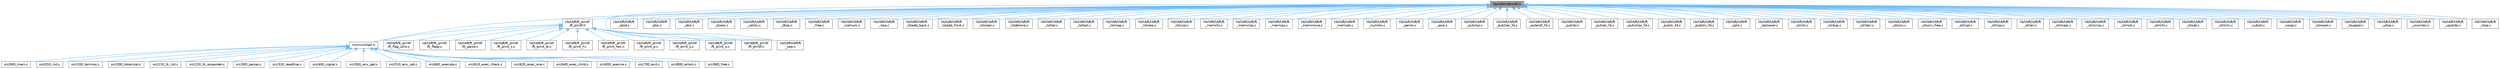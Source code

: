 digraph "lib/libft/libft/libft.h"
{
 // LATEX_PDF_SIZE
  bgcolor="transparent";
  edge [fontname=Helvetica,fontsize=10,labelfontname=Helvetica,labelfontsize=10];
  node [fontname=Helvetica,fontsize=10,shape=box,height=0.2,width=0.4];
  Node1 [id="Node000001",label="lib/libft/libft/libft.h",height=0.2,width=0.4,color="gray40", fillcolor="grey60", style="filled", fontcolor="black",tooltip=" "];
  Node1 -> Node2 [id="edge1_Node000001_Node000002",dir="back",color="steelblue1",style="solid",tooltip=" "];
  Node2 [id="Node000002",label="inc/minishell.h",height=0.2,width=0.4,color="grey40", fillcolor="white", style="filled",URL="$minishell_8h.html",tooltip=" "];
  Node2 -> Node3 [id="edge2_Node000002_Node000003",dir="back",color="steelblue1",style="solid",tooltip=" "];
  Node3 [id="Node000003",label="src/000_main.c",height=0.2,width=0.4,color="grey40", fillcolor="white", style="filled",URL="$000__main_8c.html",tooltip=" "];
  Node2 -> Node4 [id="edge3_Node000002_Node000004",dir="back",color="steelblue1",style="solid",tooltip=" "];
  Node4 [id="Node000004",label="src/010_init.c",height=0.2,width=0.4,color="grey40", fillcolor="white", style="filled",URL="$010__init_8c.html",tooltip=" "];
  Node2 -> Node5 [id="edge4_Node000002_Node000005",dir="back",color="steelblue1",style="solid",tooltip=" "];
  Node5 [id="Node000005",label="src/100_termios.c",height=0.2,width=0.4,color="grey40", fillcolor="white", style="filled",URL="$100__termios_8c.html",tooltip=" "];
  Node2 -> Node6 [id="edge5_Node000002_Node000006",dir="back",color="steelblue1",style="solid",tooltip=" "];
  Node6 [id="Node000006",label="src/200_tokenizer.c",height=0.2,width=0.4,color="grey40", fillcolor="white", style="filled",URL="$200__tokenizer_8c.html",tooltip=" "];
  Node2 -> Node7 [id="edge6_Node000002_Node000007",dir="back",color="steelblue1",style="solid",tooltip=" "];
  Node7 [id="Node000007",label="src/210_tk_list.c",height=0.2,width=0.4,color="grey40", fillcolor="white", style="filled",URL="$210__tk__list_8c.html",tooltip=" "];
  Node2 -> Node8 [id="edge7_Node000002_Node000008",dir="back",color="steelblue1",style="solid",tooltip=" "];
  Node8 [id="Node000008",label="src/220_tk_expander.c",height=0.2,width=0.4,color="grey40", fillcolor="white", style="filled",URL="$220__tk__expander_8c.html",tooltip=" "];
  Node2 -> Node9 [id="edge8_Node000002_Node000009",dir="back",color="steelblue1",style="solid",tooltip=" "];
  Node9 [id="Node000009",label="src/300_parser.c",height=0.2,width=0.4,color="grey40", fillcolor="white", style="filled",URL="$300__parser_8c.html",tooltip=" "];
  Node2 -> Node10 [id="edge9_Node000002_Node000010",dir="back",color="steelblue1",style="solid",tooltip=" "];
  Node10 [id="Node000010",label="src/310_readline.c",height=0.2,width=0.4,color="grey40", fillcolor="white", style="filled",URL="$310__readline_8c.html",tooltip=" "];
  Node2 -> Node11 [id="edge10_Node000002_Node000011",dir="back",color="steelblue1",style="solid",tooltip=" "];
  Node11 [id="Node000011",label="src/400_signal.c",height=0.2,width=0.4,color="grey40", fillcolor="white", style="filled",URL="$400__signal_8c.html",tooltip=" "];
  Node2 -> Node12 [id="edge11_Node000002_Node000012",dir="back",color="steelblue1",style="solid",tooltip=" "];
  Node12 [id="Node000012",label="src/500_env_get.c",height=0.2,width=0.4,color="grey40", fillcolor="white", style="filled",URL="$500__env__get_8c.html",tooltip=" "];
  Node2 -> Node13 [id="edge12_Node000002_Node000013",dir="back",color="steelblue1",style="solid",tooltip=" "];
  Node13 [id="Node000013",label="src/510_env_set.c",height=0.2,width=0.4,color="grey40", fillcolor="white", style="filled",URL="$510__env__set_8c.html",tooltip=" "];
  Node2 -> Node14 [id="edge13_Node000002_Node000014",dir="back",color="steelblue1",style="solid",tooltip=" "];
  Node14 [id="Node000014",label="src/600_execute.c",height=0.2,width=0.4,color="grey40", fillcolor="white", style="filled",URL="$600__execute_8c.html",tooltip=" "];
  Node2 -> Node15 [id="edge14_Node000002_Node000015",dir="back",color="steelblue1",style="solid",tooltip=" "];
  Node15 [id="Node000015",label="src/610_exec_check.c",height=0.2,width=0.4,color="grey40", fillcolor="white", style="filled",URL="$610__exec__check_8c.html",tooltip=" "];
  Node2 -> Node16 [id="edge15_Node000002_Node000016",dir="back",color="steelblue1",style="solid",tooltip=" "];
  Node16 [id="Node000016",label="src/620_exec_one.c",height=0.2,width=0.4,color="grey40", fillcolor="white", style="filled",URL="$620__exec__one_8c.html",tooltip=" "];
  Node2 -> Node17 [id="edge16_Node000002_Node000017",dir="back",color="steelblue1",style="solid",tooltip=" "];
  Node17 [id="Node000017",label="src/640_exec_child.c",height=0.2,width=0.4,color="grey40", fillcolor="white", style="filled",URL="$640__exec__child_8c.html",tooltip=" "];
  Node2 -> Node18 [id="edge17_Node000002_Node000018",dir="back",color="steelblue1",style="solid",tooltip=" "];
  Node18 [id="Node000018",label="src/650_execve.c",height=0.2,width=0.4,color="grey40", fillcolor="white", style="filled",URL="$650__execve_8c.html",tooltip=" "];
  Node2 -> Node19 [id="edge18_Node000002_Node000019",dir="back",color="steelblue1",style="solid",tooltip=" "];
  Node19 [id="Node000019",label="src/700_exit.c",height=0.2,width=0.4,color="grey40", fillcolor="white", style="filled",URL="$700__exit_8c.html",tooltip=" "];
  Node2 -> Node20 [id="edge19_Node000002_Node000020",dir="back",color="steelblue1",style="solid",tooltip=" "];
  Node20 [id="Node000020",label="src/800_errors.c",height=0.2,width=0.4,color="grey40", fillcolor="white", style="filled",URL="$800__errors_8c.html",tooltip="static void ft_kill(t_shell *sh, int sig);"];
  Node2 -> Node21 [id="edge20_Node000002_Node000021",dir="back",color="steelblue1",style="solid",tooltip=" "];
  Node21 [id="Node000021",label="src/900_free.c",height=0.2,width=0.4,color="grey40", fillcolor="white", style="filled",URL="$900__free_8c.html",tooltip=" "];
  Node1 -> Node22 [id="edge21_Node000001_Node000022",dir="back",color="steelblue1",style="solid",tooltip=" "];
  Node22 [id="Node000022",label="lib/libft/ft_printf\l/ft_printf.h",height=0.2,width=0.4,color="grey40", fillcolor="white", style="filled",URL="$ft__printf_8h.html",tooltip=" "];
  Node22 -> Node2 [id="edge22_Node000022_Node000002",dir="back",color="steelblue1",style="solid",tooltip=" "];
  Node22 -> Node23 [id="edge23_Node000022_Node000023",dir="back",color="steelblue1",style="solid",tooltip=" "];
  Node23 [id="Node000023",label="lib/libft/ft_printf\l/ft_flag_utils.c",height=0.2,width=0.4,color="grey40", fillcolor="white", style="filled",URL="$ft__flag__utils_8c.html",tooltip=" "];
  Node22 -> Node24 [id="edge24_Node000022_Node000024",dir="back",color="steelblue1",style="solid",tooltip=" "];
  Node24 [id="Node000024",label="lib/libft/ft_printf\l/ft_flags.c",height=0.2,width=0.4,color="grey40", fillcolor="white", style="filled",URL="$ft__flags_8c.html",tooltip=" "];
  Node22 -> Node25 [id="edge25_Node000022_Node000025",dir="back",color="steelblue1",style="solid",tooltip=" "];
  Node25 [id="Node000025",label="lib/libft/ft_printf\l/ft_parse.c",height=0.2,width=0.4,color="grey40", fillcolor="white", style="filled",URL="$ft__parse_8c.html",tooltip=" "];
  Node22 -> Node26 [id="edge26_Node000022_Node000026",dir="back",color="steelblue1",style="solid",tooltip=" "];
  Node26 [id="Node000026",label="lib/libft/ft_printf\l/ft_print_c.c",height=0.2,width=0.4,color="grey40", fillcolor="white", style="filled",URL="$ft__print__c_8c.html",tooltip=" "];
  Node22 -> Node27 [id="edge27_Node000022_Node000027",dir="back",color="steelblue1",style="solid",tooltip=" "];
  Node27 [id="Node000027",label="lib/libft/ft_printf\l/ft_print_di.c",height=0.2,width=0.4,color="grey40", fillcolor="white", style="filled",URL="$ft__print__di_8c.html",tooltip=" "];
  Node22 -> Node28 [id="edge28_Node000022_Node000028",dir="back",color="steelblue1",style="solid",tooltip=" "];
  Node28 [id="Node000028",label="lib/libft/ft_printf\l/ft_print_f.c",height=0.2,width=0.4,color="grey40", fillcolor="white", style="filled",URL="$ft__print__f_8c.html",tooltip=" "];
  Node22 -> Node29 [id="edge29_Node000022_Node000029",dir="back",color="steelblue1",style="solid",tooltip=" "];
  Node29 [id="Node000029",label="lib/libft/ft_printf\l/ft_print_hex.c",height=0.2,width=0.4,color="grey40", fillcolor="white", style="filled",URL="$ft__print__hex_8c.html",tooltip=" "];
  Node22 -> Node30 [id="edge30_Node000022_Node000030",dir="back",color="steelblue1",style="solid",tooltip=" "];
  Node30 [id="Node000030",label="lib/libft/ft_printf\l/ft_print_p.c",height=0.2,width=0.4,color="grey40", fillcolor="white", style="filled",URL="$ft__print__p_8c.html",tooltip=" "];
  Node22 -> Node31 [id="edge31_Node000022_Node000031",dir="back",color="steelblue1",style="solid",tooltip=" "];
  Node31 [id="Node000031",label="lib/libft/ft_printf\l/ft_print_s.c",height=0.2,width=0.4,color="grey40", fillcolor="white", style="filled",URL="$ft__print__s_8c.html",tooltip=" "];
  Node22 -> Node32 [id="edge32_Node000022_Node000032",dir="back",color="steelblue1",style="solid",tooltip=" "];
  Node32 [id="Node000032",label="lib/libft/ft_printf\l/ft_print_u.c",height=0.2,width=0.4,color="grey40", fillcolor="white", style="filled",URL="$ft__print__u_8c.html",tooltip=" "];
  Node22 -> Node33 [id="edge33_Node000022_Node000033",dir="back",color="steelblue1",style="solid",tooltip=" "];
  Node33 [id="Node000033",label="lib/libft/ft_printf\l/ft_printf.c",height=0.2,width=0.4,color="grey40", fillcolor="white", style="filled",URL="$ft__printf_8c.html",tooltip=" "];
  Node22 -> Node34 [id="edge34_Node000022_Node000034",dir="back",color="steelblue1",style="solid",tooltip=" "];
  Node34 [id="Node000034",label="lib/libft/libft/ft\l_sep.c",height=0.2,width=0.4,color="grey40", fillcolor="white", style="filled",URL="$ft__sep_8c.html",tooltip=" "];
  Node1 -> Node35 [id="edge35_Node000001_Node000035",dir="back",color="steelblue1",style="solid",tooltip=" "];
  Node35 [id="Node000035",label="lib/libft/libft/ft\l_atod.c",height=0.2,width=0.4,color="grey40", fillcolor="white", style="filled",URL="$ft__atod_8c.html",tooltip=" "];
  Node1 -> Node36 [id="edge36_Node000001_Node000036",dir="back",color="steelblue1",style="solid",tooltip=" "];
  Node36 [id="Node000036",label="lib/libft/libft/ft\l_atoi.c",height=0.2,width=0.4,color="grey40", fillcolor="white", style="filled",URL="$ft__atoi_8c.html",tooltip=" "];
  Node1 -> Node37 [id="edge37_Node000001_Node000037",dir="back",color="steelblue1",style="solid",tooltip=" "];
  Node37 [id="Node000037",label="lib/libft/libft/ft\l_atol.c",height=0.2,width=0.4,color="grey40", fillcolor="white", style="filled",URL="$ft__atol_8c.html",tooltip=" "];
  Node1 -> Node38 [id="edge38_Node000001_Node000038",dir="back",color="steelblue1",style="solid",tooltip=" "];
  Node38 [id="Node000038",label="lib/libft/libft/ft\l_bzero.c",height=0.2,width=0.4,color="grey40", fillcolor="white", style="filled",URL="$ft__bzero_8c.html",tooltip=" "];
  Node1 -> Node39 [id="edge39_Node000001_Node000039",dir="back",color="steelblue1",style="solid",tooltip=" "];
  Node39 [id="Node000039",label="lib/libft/libft/ft\l_calloc.c",height=0.2,width=0.4,color="grey40", fillcolor="white", style="filled",URL="$ft__calloc_8c.html",tooltip=" "];
  Node1 -> Node40 [id="edge40_Node000001_Node000040",dir="back",color="steelblue1",style="solid",tooltip=" "];
  Node40 [id="Node000040",label="lib/libft/libft/ft\l_dtoa.c",height=0.2,width=0.4,color="grey40", fillcolor="white", style="filled",URL="$ft__dtoa_8c.html",tooltip=" "];
  Node1 -> Node41 [id="edge41_Node000001_Node000041",dir="back",color="steelblue1",style="solid",tooltip=" "];
  Node41 [id="Node000041",label="lib/libft/libft/ft\l_free.c",height=0.2,width=0.4,color="grey40", fillcolor="white", style="filled",URL="$ft__free_8c.html",tooltip=" "];
  Node1 -> Node42 [id="edge42_Node000001_Node000042",dir="back",color="steelblue1",style="solid",tooltip=" "];
  Node42 [id="Node000042",label="lib/libft/libft/ft\l_isalnum.c",height=0.2,width=0.4,color="grey40", fillcolor="white", style="filled",URL="$ft__isalnum_8c.html",tooltip=" "];
  Node1 -> Node43 [id="edge43_Node000001_Node000043",dir="back",color="steelblue1",style="solid",tooltip=" "];
  Node43 [id="Node000043",label="lib/libft/libft/ft\l_itoa.c",height=0.2,width=0.4,color="grey40", fillcolor="white", style="filled",URL="$ft__itoa_8c.html",tooltip=" "];
  Node1 -> Node44 [id="edge44_Node000001_Node000044",dir="back",color="steelblue1",style="solid",tooltip=" "];
  Node44 [id="Node000044",label="lib/libft/libft/ft\l_lstadd_back.c",height=0.2,width=0.4,color="grey40", fillcolor="white", style="filled",URL="$ft__lstadd__back_8c.html",tooltip=" "];
  Node1 -> Node45 [id="edge45_Node000001_Node000045",dir="back",color="steelblue1",style="solid",tooltip=" "];
  Node45 [id="Node000045",label="lib/libft/libft/ft\l_lstadd_front.c",height=0.2,width=0.4,color="grey40", fillcolor="white", style="filled",URL="$ft__lstadd__front_8c.html",tooltip=" "];
  Node1 -> Node46 [id="edge46_Node000001_Node000046",dir="back",color="steelblue1",style="solid",tooltip=" "];
  Node46 [id="Node000046",label="lib/libft/libft/ft\l_lstclear.c",height=0.2,width=0.4,color="grey40", fillcolor="white", style="filled",URL="$ft__lstclear_8c.html",tooltip=" "];
  Node1 -> Node47 [id="edge47_Node000001_Node000047",dir="back",color="steelblue1",style="solid",tooltip=" "];
  Node47 [id="Node000047",label="lib/libft/libft/ft\l_lstdelone.c",height=0.2,width=0.4,color="grey40", fillcolor="white", style="filled",URL="$ft__lstdelone_8c.html",tooltip=" "];
  Node1 -> Node48 [id="edge48_Node000001_Node000048",dir="back",color="steelblue1",style="solid",tooltip=" "];
  Node48 [id="Node000048",label="lib/libft/libft/ft\l_lstiter.c",height=0.2,width=0.4,color="grey40", fillcolor="white", style="filled",URL="$ft__lstiter_8c.html",tooltip=" "];
  Node1 -> Node49 [id="edge49_Node000001_Node000049",dir="back",color="steelblue1",style="solid",tooltip=" "];
  Node49 [id="Node000049",label="lib/libft/libft/ft\l_lstlast.c",height=0.2,width=0.4,color="grey40", fillcolor="white", style="filled",URL="$ft__lstlast_8c.html",tooltip=" "];
  Node1 -> Node50 [id="edge50_Node000001_Node000050",dir="back",color="steelblue1",style="solid",tooltip=" "];
  Node50 [id="Node000050",label="lib/libft/libft/ft\l_lstmap.c",height=0.2,width=0.4,color="grey40", fillcolor="white", style="filled",URL="$ft__lstmap_8c.html",tooltip=" "];
  Node1 -> Node51 [id="edge51_Node000001_Node000051",dir="back",color="steelblue1",style="solid",tooltip=" "];
  Node51 [id="Node000051",label="lib/libft/libft/ft\l_lstnew.c",height=0.2,width=0.4,color="grey40", fillcolor="white", style="filled",URL="$ft__lstnew_8c.html",tooltip=" "];
  Node1 -> Node52 [id="edge52_Node000001_Node000052",dir="back",color="steelblue1",style="solid",tooltip=" "];
  Node52 [id="Node000052",label="lib/libft/libft/ft\l_lstsize.c",height=0.2,width=0.4,color="grey40", fillcolor="white", style="filled",URL="$ft__lstsize_8c.html",tooltip=" "];
  Node1 -> Node53 [id="edge53_Node000001_Node000053",dir="back",color="steelblue1",style="solid",tooltip=" "];
  Node53 [id="Node000053",label="lib/libft/libft/ft\l_memchr.c",height=0.2,width=0.4,color="grey40", fillcolor="white", style="filled",URL="$ft__memchr_8c.html",tooltip=" "];
  Node1 -> Node54 [id="edge54_Node000001_Node000054",dir="back",color="steelblue1",style="solid",tooltip=" "];
  Node54 [id="Node000054",label="lib/libft/libft/ft\l_memcmp.c",height=0.2,width=0.4,color="grey40", fillcolor="white", style="filled",URL="$ft__memcmp_8c.html",tooltip=" "];
  Node1 -> Node55 [id="edge55_Node000001_Node000055",dir="back",color="steelblue1",style="solid",tooltip=" "];
  Node55 [id="Node000055",label="lib/libft/libft/ft\l_memcpy.c",height=0.2,width=0.4,color="grey40", fillcolor="white", style="filled",URL="$ft__memcpy_8c.html",tooltip=" "];
  Node1 -> Node56 [id="edge56_Node000001_Node000056",dir="back",color="steelblue1",style="solid",tooltip=" "];
  Node56 [id="Node000056",label="lib/libft/libft/ft\l_memmove.c",height=0.2,width=0.4,color="grey40", fillcolor="white", style="filled",URL="$ft__memmove_8c.html",tooltip=" "];
  Node1 -> Node57 [id="edge57_Node000001_Node000057",dir="back",color="steelblue1",style="solid",tooltip=" "];
  Node57 [id="Node000057",label="lib/libft/libft/ft\l_memset.c",height=0.2,width=0.4,color="grey40", fillcolor="white", style="filled",URL="$ft__memset_8c.html",tooltip=" "];
  Node1 -> Node58 [id="edge58_Node000001_Node000058",dir="back",color="steelblue1",style="solid",tooltip=" "];
  Node58 [id="Node000058",label="lib/libft/libft/ft\l_numlen.c",height=0.2,width=0.4,color="grey40", fillcolor="white", style="filled",URL="$ft__numlen_8c.html",tooltip=" "];
  Node1 -> Node59 [id="edge59_Node000001_Node000059",dir="back",color="steelblue1",style="solid",tooltip=" "];
  Node59 [id="Node000059",label="lib/libft/libft/ft\l_perror.c",height=0.2,width=0.4,color="grey40", fillcolor="white", style="filled",URL="$ft__perror_8c.html",tooltip=" "];
  Node1 -> Node60 [id="edge60_Node000001_Node000060",dir="back",color="steelblue1",style="solid",tooltip=" "];
  Node60 [id="Node000060",label="lib/libft/libft/ft\l_pow.c",height=0.2,width=0.4,color="grey40", fillcolor="white", style="filled",URL="$ft__pow_8c.html",tooltip=" "];
  Node1 -> Node61 [id="edge61_Node000001_Node000061",dir="back",color="steelblue1",style="solid",tooltip=" "];
  Node61 [id="Node000061",label="lib/libft/libft/ft\l_putchar.c",height=0.2,width=0.4,color="grey40", fillcolor="white", style="filled",URL="$ft__putchar_8c.html",tooltip=" "];
  Node1 -> Node62 [id="edge62_Node000001_Node000062",dir="back",color="steelblue1",style="solid",tooltip=" "];
  Node62 [id="Node000062",label="lib/libft/libft/ft\l_putchar_fd.c",height=0.2,width=0.4,color="grey40", fillcolor="white", style="filled",URL="$ft__putchar__fd_8c.html",tooltip=" "];
  Node1 -> Node63 [id="edge63_Node000001_Node000063",dir="back",color="steelblue1",style="solid",tooltip=" "];
  Node63 [id="Node000063",label="lib/libft/libft/ft\l_putendl_fd.c",height=0.2,width=0.4,color="grey40", fillcolor="white", style="filled",URL="$ft__putendl__fd_8c.html",tooltip=" "];
  Node1 -> Node64 [id="edge64_Node000001_Node000064",dir="back",color="steelblue1",style="solid",tooltip=" "];
  Node64 [id="Node000064",label="lib/libft/libft/ft\l_putnbr.c",height=0.2,width=0.4,color="grey40", fillcolor="white", style="filled",URL="$ft__putnbr_8c.html",tooltip=" "];
  Node1 -> Node65 [id="edge65_Node000001_Node000065",dir="back",color="steelblue1",style="solid",tooltip=" "];
  Node65 [id="Node000065",label="lib/libft/libft/ft\l_putnbr_fd.c",height=0.2,width=0.4,color="grey40", fillcolor="white", style="filled",URL="$ft__putnbr__fd_8c.html",tooltip=" "];
  Node1 -> Node66 [id="edge66_Node000001_Node000066",dir="back",color="steelblue1",style="solid",tooltip=" "];
  Node66 [id="Node000066",label="lib/libft/libft/ft\l_putnchar_fd.c",height=0.2,width=0.4,color="grey40", fillcolor="white", style="filled",URL="$ft__putnchar__fd_8c.html",tooltip=" "];
  Node1 -> Node67 [id="edge67_Node000001_Node000067",dir="back",color="steelblue1",style="solid",tooltip=" "];
  Node67 [id="Node000067",label="lib/libft/libft/ft\l_putstr_fd.c",height=0.2,width=0.4,color="grey40", fillcolor="white", style="filled",URL="$ft__putstr__fd_8c.html",tooltip=" "];
  Node1 -> Node68 [id="edge68_Node000001_Node000068",dir="back",color="steelblue1",style="solid",tooltip=" "];
  Node68 [id="Node000068",label="lib/libft/libft/ft\l_putstrn_fd.c",height=0.2,width=0.4,color="grey40", fillcolor="white", style="filled",URL="$ft__putstrn__fd_8c.html",tooltip=" "];
  Node1 -> Node34 [id="edge69_Node000001_Node000034",dir="back",color="steelblue1",style="solid",tooltip=" "];
  Node1 -> Node69 [id="edge70_Node000001_Node000069",dir="back",color="steelblue1",style="solid",tooltip=" "];
  Node69 [id="Node000069",label="lib/libft/libft/ft\l_split.c",height=0.2,width=0.4,color="grey40", fillcolor="white", style="filled",URL="$ft__split_8c.html",tooltip=" "];
  Node1 -> Node70 [id="edge71_Node000001_Node000070",dir="back",color="steelblue1",style="solid",tooltip=" "];
  Node70 [id="Node000070",label="lib/libft/libft/ft\l_stolower.c",height=0.2,width=0.4,color="grey40", fillcolor="white", style="filled",URL="$ft__stolower_8c.html",tooltip=" "];
  Node1 -> Node71 [id="edge72_Node000001_Node000071",dir="back",color="steelblue1",style="solid",tooltip=" "];
  Node71 [id="Node000071",label="lib/libft/libft/ft\l_strchr.c",height=0.2,width=0.4,color="grey40", fillcolor="white", style="filled",URL="$ft__strchr_8c.html",tooltip=" "];
  Node1 -> Node72 [id="edge73_Node000001_Node000072",dir="back",color="steelblue1",style="solid",tooltip=" "];
  Node72 [id="Node000072",label="lib/libft/libft/ft\l_strdup.c",height=0.2,width=0.4,color="grey40", fillcolor="white", style="filled",URL="$ft__strdup_8c.html",tooltip=" "];
  Node1 -> Node73 [id="edge74_Node000001_Node000073",dir="back",color="steelblue1",style="solid",tooltip=" "];
  Node73 [id="Node000073",label="lib/libft/libft/ft\l_striteri.c",height=0.2,width=0.4,color="grey40", fillcolor="white", style="filled",URL="$ft__striteri_8c.html",tooltip=" "];
  Node1 -> Node74 [id="edge75_Node000001_Node000074",dir="back",color="steelblue1",style="solid",tooltip=" "];
  Node74 [id="Node000074",label="lib/libft/libft/ft\l_strjoin.c",height=0.2,width=0.4,color="grey40", fillcolor="white", style="filled",URL="$ft__strjoin_8c.html",tooltip=" "];
  Node1 -> Node75 [id="edge76_Node000001_Node000075",dir="back",color="steelblue1",style="solid",tooltip=" "];
  Node75 [id="Node000075",label="lib/libft/libft/ft\l_strjoin_free.c",height=0.2,width=0.4,color="grey40", fillcolor="white", style="filled",URL="$ft__strjoin__free_8c.html",tooltip=" "];
  Node1 -> Node76 [id="edge77_Node000001_Node000076",dir="back",color="steelblue1",style="solid",tooltip=" "];
  Node76 [id="Node000076",label="lib/libft/libft/ft\l_strlcat.c",height=0.2,width=0.4,color="grey40", fillcolor="white", style="filled",URL="$ft__strlcat_8c.html",tooltip=" "];
  Node1 -> Node77 [id="edge78_Node000001_Node000077",dir="back",color="steelblue1",style="solid",tooltip=" "];
  Node77 [id="Node000077",label="lib/libft/libft/ft\l_strlcpy.c",height=0.2,width=0.4,color="grey40", fillcolor="white", style="filled",URL="$ft__strlcpy_8c.html",tooltip=" "];
  Node1 -> Node78 [id="edge79_Node000001_Node000078",dir="back",color="steelblue1",style="solid",tooltip=" "];
  Node78 [id="Node000078",label="lib/libft/libft/ft\l_strlen.c",height=0.2,width=0.4,color="grey40", fillcolor="white", style="filled",URL="$ft__strlen_8c.html",tooltip=" "];
  Node1 -> Node79 [id="edge80_Node000001_Node000079",dir="back",color="steelblue1",style="solid",tooltip=" "];
  Node79 [id="Node000079",label="lib/libft/libft/ft\l_strmapi.c",height=0.2,width=0.4,color="grey40", fillcolor="white", style="filled",URL="$ft__strmapi_8c.html",tooltip=" "];
  Node1 -> Node80 [id="edge81_Node000001_Node000080",dir="back",color="steelblue1",style="solid",tooltip=" "];
  Node80 [id="Node000080",label="lib/libft/libft/ft\l_strncmp.c",height=0.2,width=0.4,color="grey40", fillcolor="white", style="filled",URL="$ft__strncmp_8c.html",tooltip=" "];
  Node1 -> Node81 [id="edge82_Node000001_Node000081",dir="back",color="steelblue1",style="solid",tooltip=" "];
  Node81 [id="Node000081",label="lib/libft/libft/ft\l_strnstr.c",height=0.2,width=0.4,color="grey40", fillcolor="white", style="filled",URL="$ft__strnstr_8c.html",tooltip=" "];
  Node1 -> Node82 [id="edge83_Node000001_Node000082",dir="back",color="steelblue1",style="solid",tooltip=" "];
  Node82 [id="Node000082",label="lib/libft/libft/ft\l_strrchr.c",height=0.2,width=0.4,color="grey40", fillcolor="white", style="filled",URL="$ft__strrchr_8c.html",tooltip=" "];
  Node1 -> Node83 [id="edge84_Node000001_Node000083",dir="back",color="steelblue1",style="solid",tooltip=" "];
  Node83 [id="Node000083",label="lib/libft/libft/ft\l_strset.c",height=0.2,width=0.4,color="grey40", fillcolor="white", style="filled",URL="$ft__strset_8c.html",tooltip=" "];
  Node1 -> Node84 [id="edge85_Node000001_Node000084",dir="back",color="steelblue1",style="solid",tooltip=" "];
  Node84 [id="Node000084",label="lib/libft/libft/ft\l_strtrim.c",height=0.2,width=0.4,color="grey40", fillcolor="white", style="filled",URL="$ft__strtrim_8c.html",tooltip=" "];
  Node1 -> Node85 [id="edge86_Node000001_Node000085",dir="back",color="steelblue1",style="solid",tooltip=" "];
  Node85 [id="Node000085",label="lib/libft/libft/ft\l_substr.c",height=0.2,width=0.4,color="grey40", fillcolor="white", style="filled",URL="$ft__substr_8c.html",tooltip=" "];
  Node1 -> Node86 [id="edge87_Node000001_Node000086",dir="back",color="steelblue1",style="solid",tooltip=" "];
  Node86 [id="Node000086",label="lib/libft/libft/ft\l_swap.c",height=0.2,width=0.4,color="grey40", fillcolor="white", style="filled",URL="$ft__swap_8c.html",tooltip=" "];
  Node1 -> Node87 [id="edge88_Node000001_Node000087",dir="back",color="steelblue1",style="solid",tooltip=" "];
  Node87 [id="Node000087",label="lib/libft/libft/ft\l_tolower.c",height=0.2,width=0.4,color="grey40", fillcolor="white", style="filled",URL="$ft__tolower_8c.html",tooltip=" "];
  Node1 -> Node88 [id="edge89_Node000001_Node000088",dir="back",color="steelblue1",style="solid",tooltip=" "];
  Node88 [id="Node000088",label="lib/libft/libft/ft\l_toupper.c",height=0.2,width=0.4,color="grey40", fillcolor="white", style="filled",URL="$ft__toupper_8c.html",tooltip=" "];
  Node1 -> Node89 [id="edge90_Node000001_Node000089",dir="back",color="steelblue1",style="solid",tooltip=" "];
  Node89 [id="Node000089",label="lib/libft/libft/ft\l_uitoa.c",height=0.2,width=0.4,color="grey40", fillcolor="white", style="filled",URL="$ft__uitoa_8c.html",tooltip=" "];
  Node1 -> Node90 [id="edge91_Node000001_Node000090",dir="back",color="steelblue1",style="solid",tooltip=" "];
  Node90 [id="Node000090",label="lib/libft/libft/ft\l_unumlen.c",height=0.2,width=0.4,color="grey40", fillcolor="white", style="filled",URL="$ft__unumlen_8c.html",tooltip=" "];
  Node1 -> Node91 [id="edge92_Node000001_Node000091",dir="back",color="steelblue1",style="solid",tooltip=" "];
  Node91 [id="Node000091",label="lib/libft/libft/ft\l_uputnbr.c",height=0.2,width=0.4,color="grey40", fillcolor="white", style="filled",URL="$ft__uputnbr_8c.html",tooltip=" "];
  Node1 -> Node92 [id="edge93_Node000001_Node000092",dir="back",color="steelblue1",style="solid",tooltip=" "];
  Node92 [id="Node000092",label="lib/libft/libft/ft\l_xtoa.c",height=0.2,width=0.4,color="grey40", fillcolor="white", style="filled",URL="$ft__xtoa_8c.html",tooltip=" "];
}

